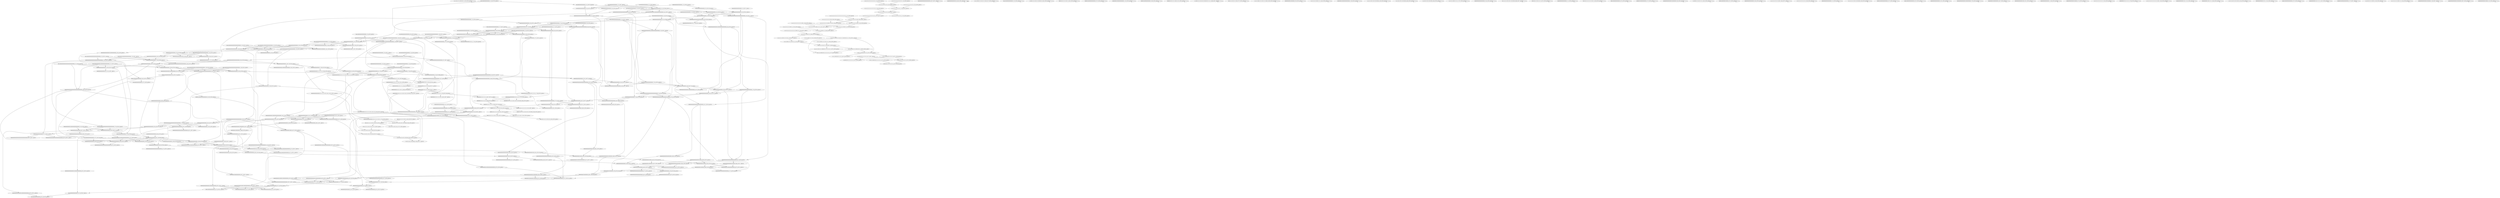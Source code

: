 digraph G {
    "1111110111111100101011_41-63_COV:6_LEN:22" -> "1111110111111100101011_41-63_COV:6_LEN:22";
    "0000000000000000000000000000000_26-57_COV:30_LEN:31" -> "00000000000000000000000000_38-64_COV:9_LEN:26";
    "0000000000000000000000000000000_26-57_COV:30_LEN:31" -> "00000000000000000001000000_38-64_COV:17_LEN:26";
    "00000000000000000000_37-56_COV:685_LEN:20" -> "00000000000000000000_38-57_COV:694_LEN:20";
    "00000000000000000000_38-57_COV:694_LEN:20" -> "00000000000000000000_39-58_COV:305_LEN:20";
    "00000000000000000000_38-57_COV:694_LEN:20" -> "00000000000000000001_39-58_COV:408_LEN:20";
    "00000000000000000000_38-57_COV:694_LEN:20" -> "00000000000000000000_39-59_COV:25_LEN:20";
    "000000000000000000000_36-57_COV:21_LEN:21" -> "000000000000000000010000000000000000_38-74_COV:12_LEN:36";
    "000000000000000000000_36-57_COV:21_LEN:21" -> "000000000000000000000000000_38-65_COV:8_LEN:27";
    "11111111111001111111011111110010101111_27-65_COV:21_LEN:38" -> "101111111001010111111_47-67_COV:93_LEN:21";
    "11111111111001111111011111110010101111_27-65_COV:21_LEN:38" -> "1011111110010101111111111111_47-75_COV:10_LEN:28";
    "000000000000000000000000000_48-75_COV:7_LEN:27" -> "000000000000000000000000000_48-75_COV:7_LEN:27";
    "00000000000000000010_40-59_COV:507_LEN:20" -> "0000000000000000010000000000000000_41-75_COV:17_LEN:34";
    "00000000000000000010_40-59_COV:507_LEN:20" -> "00000000000000000100_41-60_COV:493_LEN:20";
    "00000000000000000100_40-60_COV:6_LEN:20" -> "00000000000000000100_40-60_COV:6_LEN:20";
    "11111110011111110111111100_31-57_COV:6_LEN:26" -> "11111110011111110111111100_31-57_COV:6_LEN:26";
    "000000000000000000000000000000_6-36_COV:39_LEN:30" -> "00000000000000000001101_17-40_COV:10_LEN:23";
    "000000000000000000000000000000_6-36_COV:39_LEN:30" -> "000000000000000000000000000_17-44_COV:35_LEN:27";
    "001001000000000000000_2-22_COV:6_LEN:21" -> "001001000000000000000_2-22_COV:6_LEN:21";
    "000000000000000000000_15-37_COV:6_LEN:21" -> "0000000000000000000000000000000_18-49_COV:35_LEN:31";
    "111001111111101111110010101_35-62_COV:6_LEN:27" -> "111001111111101111110010101_35-62_COV:6_LEN:27";
    "00000000000000000000000000000000000000_8-46_COV:22_LEN:38" -> "00000000000000000000000000000_28-57_COV:16_LEN:29";
    "00000000000000000000000000000000000000_8-46_COV:22_LEN:38" -> "00000000000000000000_28-47_COV:774_LEN:20";
    "00001101111111110111_33-53_COV:6_LEN:20" -> "00001101111111110111_33-53_COV:6_LEN:20";
    "00000010000000000000000_52-75_COV:8_LEN:23" -> "00000010000000000000000_52-75_COV:8_LEN:23";
    "0000000001000000000000000_11-35_COV:6_LEN:25" -> "0000000001000000000000000_11-35_COV:6_LEN:25";
    "10000000000000000000_39-59_COV:6_LEN:20" -> "00000000000000000000000000000000000_40-75_COV:25_LEN:35";
    "110111111111101111011_37-57_COV:97_LEN:21" -> "011111111110111101111_39-59_COV:102_LEN:21";
    "000000100000000000000_18-38_COV:6_LEN:21" -> "000000100000000000000_18-38_COV:6_LEN:21";
    "00000000000001000000_45-64_COV:415_LEN:20" -> "00000000000010000000000000000_46-75_COV:13_LEN:29";
    "00000000000001000000_45-64_COV:415_LEN:20" -> "00000000000010000000_46-65_COV:428_LEN:20";
    "1111111111111111111111111_1-26_COV:9_LEN:25" -> "1111111111111111111111_8-29_COV:72_LEN:22";
    "00000000000000000000_33-52_COV:769_LEN:20" -> "00000000000000000000_34-53_COV:732_LEN:20";
    "00000000000000000000_33-52_COV:769_LEN:20" -> "00000000000000000000000_34-57_COV:24_LEN:23";
    "00000000000000000000_33-52_COV:769_LEN:20" -> "000000000000000000010000_34-57_COV:24_LEN:24";
    "000000110111111111001_31-51_COV:6_LEN:21" -> "000000110111111111001_31-51_COV:6_LEN:21";
    "11110011111111011101110010101111111_34-68_COV:7_LEN:35" -> "11110011111111011101110010101111111_34-68_COV:7_LEN:35";
    "00000000000000000000_17-37_COV:33_LEN:20" -> "0000000000000000000000000000000_18-49_COV:35_LEN:31";
    "10011111110111111100_37-57_COV:6_LEN:20" -> "10011111110111111100_37-57_COV:6_LEN:20";
    "00000000000000001101111111110111101111_21-59_COV:10_LEN:38" -> "11111111101111011110_41-60_COV:107_LEN:20";
    "00000000000000000000_4-23_COV:222_LEN:20" -> "00000000000000000000_5-24_COV:936_LEN:20";
    "00000000000000000000_4-23_COV:222_LEN:20" -> "00000000000000000000000000000000000000_5-43_COV:17_LEN:38";
    "00000000000000000110_20-39_COV:200_LEN:20" -> "00000000000000001101111111110111101111_21-59_COV:10_LEN:38";
    "00000000000000000110_20-39_COV:200_LEN:20" -> "00000000000000001101_21-40_COV:201_LEN:20";
    "0000000000000000000000_29-51_COV:6_LEN:22" -> "00000000000000000000_33-52_COV:769_LEN:20";
    "0000000000000000000000_29-51_COV:6_LEN:22" -> "000000000000000000000000_33-57_COV:39_LEN:24";
    "0000000000000000000000_29-51_COV:6_LEN:22" -> "000000000000000000010000000000000000000_33-71_COV:8_LEN:39";
    "00000000000000000001000000000000000_38-73_COV:10_LEN:35" -> "00010000000000000000_55-74_COV:367_LEN:20";
    "11111111111100111111_26-45_COV:104_LEN:20" -> "11111111111001111111011111110010101111_27-65_COV:21_LEN:38";
    "11111111111100111111_26-45_COV:104_LEN:20" -> "11111111111001111111101_27-49_COV:74_LEN:23";
    "11111111001111111011111110010_30-59_COV:6_LEN:29" -> "11111111001111111011111110010_30-59_COV:6_LEN:29";
    "10000000000000000001_39-58_COV:99_LEN:20" -> "00000000000000000010_40-59_COV:507_LEN:20";
    "10000000000000000001_39-58_COV:99_LEN:20" -> "0000000000000000001000000000000000_40-74_COV:7_LEN:34";
    "00000000000110111111_26-45_COV:171_LEN:20" -> "00000000001101111111_27-46_COV:149_LEN:20";
    "00000000000110111111_26-45_COV:171_LEN:20" -> "00000000001101111111110111101111010100_27-65_COV:11_LEN:38";
    "00000000000000000000_19-38_COV:762_LEN:20" -> "00000000000000000001000000000000_20-51_COV:97_LEN:32";
    "00000000000000000000_19-38_COV:762_LEN:20" -> "0000000000000000000000000000000000000_20-57_COV:27_LEN:37";
    "00000000000000000000_19-38_COV:762_LEN:20" -> "00000000000000000000_20-39_COV:654_LEN:20";
    "00000000000000000000000_1-24_COV:6_LEN:23" -> "0000000000000000000000000_5-30_COV:15_LEN:25";
    "000000000000000000000000_14-38_COV:21_LEN:24" -> "000000000000000000010000000000000_19-52_COV:6_LEN:33";
    "000000000000000000000000_14-38_COV:21_LEN:24" -> "000000000000000000000000000000000_19-52_COV:12_LEN:33";
    "001000000000000000000_37-57_COV:109_LEN:21" -> "10000000000000000000_39-59_COV:6_LEN:20";
    "001000000000000000000_37-57_COV:109_LEN:21" -> "10000000000000000001_39-58_COV:99_LEN:20";
    "000000000000100000000_9-29_COV:6_LEN:21" -> "000000000000100000000_9-29_COV:6_LEN:21";
    "11111111111111111111111001_14-40_COV:6_LEN:26" -> "1111111111111111001111111_22-47_COV:7_LEN:25";
    "11111111111111111111111001_14-40_COV:6_LEN:26" -> "1111111111111111001111_22-43_COV:89_LEN:22";
    "0000000000000000000000000_38-63_COV:8_LEN:25" -> "00000000000000000000_45-64_COV:273_LEN:20";
    "111111111111100111111_24-45_COV:6_LEN:21" -> "111111111111100111111_24-45_COV:6_LEN:21";
    "00010000000000000010000000000000000000_1-38_COV:19_LEN:38" -> "00000000000000000001000000000000_20-51_COV:97_LEN:32";
    "00010000000000000010000000000000000000_1-38_COV:19_LEN:38" -> "0000000000000000000000000000000000000_20-57_COV:27_LEN:37";
    "00010000000000000010000000000000000000_1-38_COV:19_LEN:38" -> "00000000000000000000_20-39_COV:654_LEN:20";
    "000000000000000000000000000000_17-47_COV:12_LEN:30" -> "00000000000000000000_29-48_COV:762_LEN:20";
    "000000000000000000000000000000_17-47_COV:12_LEN:30" -> "0000000000000000000000000000_29-57_COV:22_LEN:28";
    "111111100111111110111111_31-54_COV:79_LEN:24" -> "1100111111110111111100_36-57_COV:82_LEN:22";
    "000000000100000000000000000_12-38_COV:6_LEN:27" -> "000000000100000000000000000_12-38_COV:6_LEN:27";
    "00000000000000000000_12-31_COV:965_LEN:20" -> "00000000000000000000_13-32_COV:956_LEN:20";
    "00000000000000000000_12-31_COV:965_LEN:20" -> "0000000000000000000000000_13-38_COV:8_LEN:25";
    "00000000000000000000_12-31_COV:965_LEN:20" -> "000000000000000000010000_13-36_COV:18_LEN:24";
    "1111111110111101110101000_41-66_COV:8_LEN:25" -> "1111111110111101110101000_41-66_COV:8_LEN:25";
    "0000000000000000000110_17-39_COV:14_LEN:22" -> "00000000000000001101111111110111101111_21-59_COV:10_LEN:38";
    "0000000000000000000110_17-39_COV:14_LEN:22" -> "00000000000000001101_21-40_COV:201_LEN:20";
    "000000000000000000000_3-24_COV:6_LEN:21" -> "000000000000000000000000000000000000_5-41_COV:14_LEN:36";
    "0000000000000000000000000_5-30_COV:15_LEN:25" -> "00000000000000000000_12-31_COV:965_LEN:20";
    "0000000000000000000000000_5-30_COV:15_LEN:25" -> "00000000000000000000000000000000000000_12-50_COV:12_LEN:38";
    "0000000000000000000000000_5-30_COV:15_LEN:25" -> "000000000000000000010000000000000000000_12-50_COV:7_LEN:39";
    "00000000000000000000_14-33_COV:946_LEN:20" -> "00000000000000000000_15-34_COV:938_LEN:20";
    "00000000000000000000_14-33_COV:946_LEN:20" -> "000000000000000000010_15-35_COV:6_LEN:21";
    "00000000000000000000_14-33_COV:946_LEN:20" -> "000000000000000000000_15-36_COV:22_LEN:21";
    "1111111100111111110111111_29-54_COV:6_LEN:25" -> "1100111111110111111100_36-57_COV:82_LEN:22";
    "00000000110111111111_29-48_COV:134_LEN:20" -> "00000001101111111111_30-49_COV:134_LEN:20";
    "00000000000000000000_3-22_COV:219_LEN:20" -> "00000000000000000000_4-23_COV:222_LEN:20";
    "11111111111111111111111110011111_12-44_COV:7_LEN:32" -> "11111111111100111111_26-45_COV:104_LEN:20";
    "000000000000000000000000000_9-36_COV:59_LEN:27" -> "00000000000000000000_18-37_COV:763_LEN:20";
    "000000000000000000000000000_9-36_COV:59_LEN:27" -> "00000000000000000000000000000000000000_18-56_COV:10_LEN:38";
    "000000000000000000000000000_9-36_COV:59_LEN:27" -> "00000000000000000001_18-37_COV:235_LEN:20";
    "1111110111011110101000_44-66_COV:6_LEN:22" -> "1111110111011110101000_44-66_COV:6_LEN:22";
    "00000000000000000000000000_38-64_COV:9_LEN:26" -> "00000000000000000000_46-65_COV:274_LEN:20";
    "00000000000000000000000000_38-64_COV:9_LEN:26" -> "00000000000000000000000000000_46-75_COV:10_LEN:29";
    "00000000000000000100_40-60_COV:6_LEN:20" -> "00000000000000000100_40-60_COV:6_LEN:20";
    "00000000000000000000000000000000000000_12-50_COV:12_LEN:38" -> "00000000000000000000_32-51_COV:800_LEN:20";
    "00000000000000000000000000000000000000_12-50_COV:12_LEN:38" -> "0000000000000000000000000_32-57_COV:18_LEN:25";
    "00000000000000000000000000000000000000_12-50_COV:12_LEN:38" -> "00000000000000000001000000_32-57_COV:30_LEN:26";
    "111110111101110101000_45-66_COV:6_LEN:21" -> "111110111101110101000_45-66_COV:6_LEN:21";
    "00000000000000000000_37-57_COV:21_LEN:20" -> "0000000000000000000000000000000000000_38-75_COV:7_LEN:37";
    "00000000000000000000_37-57_COV:21_LEN:20" -> "0000000000000000000100000000000000000_38-75_COV:11_LEN:37";
    "00000000000000000000_18-37_COV:763_LEN:20" -> "00000000000000000000_19-38_COV:762_LEN:20";
    "00000000000000000000_18-37_COV:763_LEN:20" -> "00000000000000000000000000000000000000_19-57_COV:29_LEN:38";
    "00000000000000000000_18-37_COV:763_LEN:20" -> "000000000000000000010_19-39_COV:19_LEN:21";
    "00000000000000000000000000000_28-57_COV:16_LEN:29" -> "0000000000000000000000_38-60_COV:6_LEN:22";
    "00000000000000000000000000000_28-57_COV:16_LEN:29" -> "0000000000000000000100000000_38-66_COV:10_LEN:28";
    "00000000000000000000_29-48_COV:762_LEN:20" -> "000000000000000000000_30-51_COV:6_LEN:21";
    "00000000000000000000_29-48_COV:762_LEN:20" -> "00000000000000000000_30-49_COV:787_LEN:20";
    "111111111111111111100_18-39_COV:6_LEN:21" -> "1111111111111111100111111101_21-49_COV:6_LEN:28";
    "111111111111111111100_18-39_COV:6_LEN:21" -> "11111111111111111001_21-40_COV:83_LEN:20";
    "00000000000000000000_32-51_COV:800_LEN:20" -> "00000000000000000000_33-52_COV:769_LEN:20";
    "00000000000000000000_32-51_COV:800_LEN:20" -> "000000000000000000000000_33-57_COV:39_LEN:24";
    "00000000000000000000_32-51_COV:800_LEN:20" -> "000000000000000000010000000000000000000_33-71_COV:8_LEN:39";
    "11111111110011111111_27-47_COV:6_LEN:20" -> "11111111110011111111_27-47_COV:6_LEN:20";
    "10000000000000000000000000000000_4-36_COV:25_LEN:32" -> "0000000000000000000000000_17-42_COV:23_LEN:25";
    "10000000000000000000000000000000_4-36_COV:25_LEN:32" -> "00000000000000000001_17-37_COV:6_LEN:20";
    "00000000000000000000_5-24_COV:936_LEN:20" -> "000000000000000000000000000000_6-36_COV:39_LEN:30";
    "00000000000000000000_5-24_COV:936_LEN:20" -> "00000000000000000000_6-25_COV:908_LEN:20";
    "00000000000000000000_5-24_COV:936_LEN:20" -> "000000000000000000010000000000000000000_6-44_COV:20_LEN:39";
    "111111111111111111111111_1-24_COV:43_LEN:24" -> "11111111111111111111_6-25_COV:54_LEN:20";
    "0000000000000000000000_35-57_COV:20_LEN:22" -> "00000000000000000001000000000000000_38-73_COV:10_LEN:35";
    "0000000000000000000000_35-57_COV:20_LEN:22" -> "000000000000000000000000000000000_38-71_COV:7_LEN:33";
    "0000000000000000000000_22-44_COV:6_LEN:22" -> "0000000000000000000000_22-44_COV:6_LEN:22";
    "00000000010000000000000000000_7-35_COV:7_LEN:29" -> "00000000000000000000000000000000000000_17-55_COV:13_LEN:38";
    "00000000010000000000000000000_7-35_COV:7_LEN:29" -> "00000000000000000000_17-36_COV:933_LEN:20";
    "00001101111111111011_33-52_COV:113_LEN:20" -> "00011011111111110111_34-53_COV:107_LEN:20";
    "00001101111111111011_33-52_COV:113_LEN:20" -> "0001101111111111011101_34-56_COV:6_LEN:22";
    "000100000010000000000000000000_1-30_COV:11_LEN:30" -> "00000000000000000000_12-31_COV:965_LEN:20";
    "000100000010000000000000000000_1-30_COV:11_LEN:30" -> "00000000000000000000000000000000000000_12-50_COV:12_LEN:38";
    "000100000010000000000000000000_1-30_COV:11_LEN:30" -> "000000000000000000010000000000000000000_12-50_COV:7_LEN:39";
    "000000000000000000010000000000000_19-52_COV:6_LEN:33" -> "0000010000000000000000_34-55_COV:113_LEN:22";
    "000000000000001101111_23-43_COV:181_LEN:21" -> "00000000000011011111_25-44_COV:175_LEN:20";
    "000000000000001101111_23-43_COV:181_LEN:21" -> "000000000000110111111_25-46_COV:9_LEN:21";
    "1011111111110111011110101000_38-66_COV:7_LEN:28" -> "1011111111110111011110101000_38-66_COV:7_LEN:28";
    "00101011111101111111_56-75_COV:6_LEN:20" -> "00101011111101111111_56-75_COV:6_LEN:20";
    "101111111001010111111_47-67_COV:93_LEN:21" -> "111111100101011111111_49-70_COV:6_LEN:21";
    "101111111001010111111_47-67_COV:93_LEN:21" -> "11111110010101111111111_49-71_COV:86_LEN:23";
    "0000000000000000010000000000000000000_21-57_COV:9_LEN:37" -> "00000000000000000000_39-58_COV:305_LEN:20";
    "0000000000000000010000000000000000000_21-57_COV:9_LEN:37" -> "00000000000000000001_39-58_COV:408_LEN:20";
    "0000000000000000010000000000000000000_21-57_COV:9_LEN:37" -> "00000000000000000000_39-59_COV:25_LEN:20";
    "00000000000000000000000000000000000010_21-59_COV:12_LEN:38" -> "0000000000000000010000000000000000_41-75_COV:17_LEN:34";
    "00000000000000000000000000000000000010_21-59_COV:12_LEN:38" -> "00000000000000000100_41-60_COV:493_LEN:20";
    "00000000000000000000000000000000000000_5-43_COV:17_LEN:38" -> "000000000000000000010000000000000_25-57_COV:8_LEN:33";
    "00000000000000000000000000000000000000_5-43_COV:17_LEN:38" -> "00000000000000000000_25-44_COV:725_LEN:20";
    "00000000000000000000000000000000000000_5-43_COV:17_LEN:38" -> "00000000000000000000000000000000_25-57_COV:16_LEN:32";
    "00000000000000000000_7-26_COV:925_LEN:20" -> "00000000000000000000000000000000000000_8-46_COV:22_LEN:38";
    "00000000000000000000_7-26_COV:925_LEN:20" -> "00000000000000000000_8-27_COV:951_LEN:20";
    "0001000000000000000000000000000000_1-35_COV:11_LEN:34" -> "00000000000000000000000000000000000000_17-55_COV:13_LEN:38";
    "0001000000000000000000000000000000_1-35_COV:11_LEN:34" -> "00000000000000000000_17-36_COV:933_LEN:20";
    "00000000000000000000_1-21_COV:6_LEN:20" -> "00000000000000000000_1-21_COV:6_LEN:20";
    "000000000000000000011011111111_17-47_COV:6_LEN:30" -> "00000000110111111111_29-48_COV:134_LEN:20";
    "000000000000000000011011111111_17-47_COV:6_LEN:30" -> "0000000011011111111101111011110101000_29-66_COV:9_LEN:37";
    "00000000000000000000_16-36_COV:21_LEN:20" -> "00000000000000000001_17-37_COV:6_LEN:20";
    "00000000000000000000_16-36_COV:21_LEN:20" -> "0000000000000000000000000000000000000_17-54_COV:10_LEN:37";
    "000100000000000000000000000000_1-31_COV:8_LEN:30" -> "00000000000000000000_13-32_COV:956_LEN:20";
    "000100000000000000000000000000_1-31_COV:8_LEN:30" -> "0000000000000000000000000_13-38_COV:8_LEN:25";
    "000100000000000000000000000000_1-31_COV:8_LEN:30" -> "000000000000000000010000_13-36_COV:18_LEN:24";
    "00100000000000000000000000000000000000_2-40_COV:15_LEN:38" -> "00000000000000000000_22-41_COV:714_LEN:20";
    "00100000000000000000000000000000000000_2-40_COV:15_LEN:38" -> "00000000000000000000000000000000000_22-57_COV:8_LEN:35";
    "00000110111111111101_32-51_COV:118_LEN:20" -> "00001101111111111011_33-52_COV:113_LEN:20";
    "00000110111111111101_32-51_COV:118_LEN:20" -> "00001101111111111011_33-53_COV:6_LEN:20";
    "00000000000000000000000000000000000000_19-57_COV:29_LEN:38" -> "00000000000000000000_39-58_COV:305_LEN:20";
    "00000000000000000000000000000000000000_19-57_COV:29_LEN:38" -> "00000000000000000001_39-58_COV:408_LEN:20";
    "00000000000000000000000000000000000000_19-57_COV:29_LEN:38" -> "00000000000000000000_39-59_COV:25_LEN:20";
    "000000000000000000000_1-22_COV:7_LEN:21" -> "00000000000000000000_4-23_COV:222_LEN:20";
    "01110010101111111111_52-71_COV:7_LEN:20" -> "1110010101111111111111_53-75_COV:8_LEN:22";
    "01110010101111111111_52-71_COV:7_LEN:20" -> "11100101011111111111_53-72_COV:82_LEN:20";
    "011111111110111101111_39-59_COV:102_LEN:21" -> "11111111101111011110_41-60_COV:107_LEN:20";
    "0000000000000000000100000_38-63_COV:10_LEN:25" -> "00000000000001000000_45-64_COV:415_LEN:20";
    "0000000000000000000100000_38-63_COV:10_LEN:25" -> "0000000000000100000000_45-67_COV:6_LEN:22";
    "111111111111111111111111111111111111_1-37_COV:9_LEN:36" -> "111111111111111111100_19-39_COV:81_LEN:21";
    "001101111111111111110111_35-58_COV:6_LEN:24" -> "001101111111111111110111_35-58_COV:6_LEN:24";
    "0000000000000000000000000000000000_23-57_COV:22_LEN:34" -> "00000000000000000000000_38-61_COV:10_LEN:23";
    "0000000000000000000000000000000000_23-57_COV:22_LEN:34" -> "00000000000000000001000_38-61_COV:9_LEN:23";
    "010000000000000000000_36-56_COV:6_LEN:21" -> "00000000000000000000_38-57_COV:694_LEN:20";
    "00000000000000000000000000000000000000_18-56_COV:10_LEN:38" -> "00000000000000000000_38-57_COV:694_LEN:20";
    "0000000000000000000000000000000000000_17-54_COV:10_LEN:37" -> "000000000000000000000_36-57_COV:21_LEN:21";
    "0000000000000000000000000000000000000_17-54_COV:10_LEN:37" -> "00000000000000000000_36-55_COV:712_LEN:20";
    "00010000000010000000000000000000_1-32_COV:9_LEN:32" -> "000000000000000000000000_14-38_COV:21_LEN:24";
    "00010000000010000000000000000000_1-32_COV:9_LEN:32" -> "00000000000000000000_14-33_COV:946_LEN:20";
    "00010000000010000000000000000000_1-32_COV:9_LEN:32" -> "0000000000000000000100000000_14-41_COV:6_LEN:28";
    "00001000000000000000_54-74_COV:6_LEN:20" -> "00001000000000000000_54-74_COV:6_LEN:20";
    "0000000000000010000000000000000000_39-72_COV:10_LEN:34" -> "000000000000000000000_54-74_COV:275_LEN:21";
    "00000000000000011011_22-41_COV:188_LEN:20" -> "000000000000001101111_23-43_COV:181_LEN:21";
    "00000000000000011011_22-41_COV:188_LEN:20" -> "0000000000000011011111111101_23-51_COV:9_LEN:28";
    "00000000000000000000000_1-24_COV:10_LEN:23" -> "0000000000000000000000000000000_5-36_COV:48_LEN:31";
    "001101111111111011110_35-55_COV:101_LEN:21" -> "110111111111101111011_37-57_COV:97_LEN:21";
    "001101111111111011110_35-55_COV:101_LEN:21" -> "11011111111110111101_37-57_COV:6_LEN:20";
    "000000010000000000000_51-72_COV:6_LEN:21" -> "000000010000000000000_51-72_COV:6_LEN:21";
    "00000000000000000000_38-58_COV:8_LEN:20" -> "00000000000000000000_40-59_COV:305_LEN:20";
    "00000000000011011111_25-44_COV:175_LEN:20" -> "00000000000110111111_26-45_COV:171_LEN:20";
    "00000000000011011111_25-44_COV:175_LEN:20" -> "00000000000110111110111_26-48_COV:6_LEN:23";
    "00000000000000000000_15-34_COV:938_LEN:20" -> "00000000000000000000_16-36_COV:21_LEN:20";
    "00000000000000000000_15-34_COV:938_LEN:20" -> "00000000000000000000_16-35_COV:930_LEN:20";
    "00000000000000000000_15-34_COV:938_LEN:20" -> "00000000000000000001000_16-38_COV:7_LEN:23";
    "000000000000000000010000000000000000000_12-50_COV:7_LEN:39" -> "00000000000000000000_32-51_COV:800_LEN:20";
    "000000000000000000010000000000000000000_12-50_COV:7_LEN:39" -> "0000000000000000000000000_32-57_COV:18_LEN:25";
    "000000000000000000010000000000000000000_12-50_COV:7_LEN:39" -> "00000000000000000001000000_32-57_COV:30_LEN:26";
    "0000000000000000001000000000_9-36_COV:6_LEN:28" -> "0000000000000000001000000000_9-36_COV:6_LEN:28";
    "01000000000000000000_3-22_COV:685_LEN:20" -> "10000000000000000000000000000000_4-36_COV:25_LEN:32";
    "01000000000000000000_3-22_COV:685_LEN:20" -> "100000000000000000010000000000000000000_4-42_COV:13_LEN:39";
    "01000000000000000000_3-22_COV:685_LEN:20" -> "10000000000000000000_4-23_COV:676_LEN:20";
    "111100111111101111111_34-55_COV:6_LEN:21" -> "111100111111101111111_34-55_COV:6_LEN:21";
    "11111111111111111111_7-26_COV:61_LEN:20" -> "1111111111111111111111_8-29_COV:72_LEN:22";
    "00000000000000000000_9-28_COV:952_LEN:20" -> "00000000000000000001000000000_10-38_COV:6_LEN:29";
    "00000000000000000000_9-28_COV:952_LEN:20" -> "00000000000000000000000000_10-36_COV:30_LEN:26";
    "00000000000000000000_9-28_COV:952_LEN:20" -> "00000000000000000000_10-29_COV:959_LEN:20";
    "0000000000000000000000_1-23_COV:31_LEN:22" -> "00000000000000000000_5-24_COV:936_LEN:20";
    "0000000000000000000000_1-23_COV:31_LEN:22" -> "00000000000000000000000000000000000000_5-43_COV:17_LEN:38";
    "00000000000000100000_44-63_COV:438_LEN:20" -> "00000000000001000000_45-64_COV:415_LEN:20";
    "00000000000000100000_44-63_COV:438_LEN:20" -> "0000000000000100000000_45-67_COV:6_LEN:22";
    "000000000000000000000000000000_18-48_COV:26_LEN:30" -> "000000000000000000000_30-51_COV:6_LEN:21";
    "000000000000000000000000000000_18-48_COV:26_LEN:30" -> "00000000000000000000_30-49_COV:787_LEN:20";
    "00000000000000000000_39-58_COV:305_LEN:20" -> "00000000000000000000_40-59_COV:305_LEN:20";
    "00000000000000000000000000000000000000_17-55_COV:13_LEN:38" -> "00000000000000000000_37-56_COV:685_LEN:20";
    "00000000000000000000000000000000000000_17-55_COV:13_LEN:38" -> "00000000000000000000_37-57_COV:21_LEN:20";
    "00000000000000000000_13-32_COV:956_LEN:20" -> "000000000000000000000000_14-38_COV:21_LEN:24";
    "00000000000000000000_13-32_COV:956_LEN:20" -> "00000000000000000000_14-33_COV:946_LEN:20";
    "00000000000000000000_13-32_COV:956_LEN:20" -> "0000000000000000000100000000_14-41_COV:6_LEN:28";
    "00000000000000000000000_1-24_COV:6_LEN:23" -> "000000000000000000000_5-26_COV:21_LEN:21";
    "00000000000000000001000000000000_38-70_COV:11_LEN:32" -> "00000010000000000000_52-72_COV:6_LEN:20";
    "00000000000000000001000000000000_38-70_COV:11_LEN:32" -> "00000010000000000000_52-71_COV:335_LEN:20";
    "00000000000000001101_21-40_COV:201_LEN:20" -> "00000000000000011011_22-41_COV:188_LEN:20";
    "00000000000000001101_21-40_COV:201_LEN:20" -> "00000000000000011011111111101111011110_22-60_COV:10_LEN:38";
    "00000000000000000001000000_38-64_COV:17_LEN:26" -> "00000000000010000000000000000_46-75_COV:13_LEN:29";
    "00000000000000000001000000_38-64_COV:17_LEN:26" -> "00000000000010000000_46-65_COV:428_LEN:20";
    "0000000000000000000100000000_38-66_COV:10_LEN:28" -> "00000000001000000000_48-67_COV:425_LEN:20";
    "0000000000000000000000000000000_18-49_COV:35_LEN:31" -> "00000000000000000000_31-50_COV:827_LEN:20";
    "0000000000000000000000000000000_18-49_COV:35_LEN:31" -> "00000000000000000000000000_31-57_COV:8_LEN:26";
    "00000001101111111111_30-49_COV:134_LEN:20" -> "0000001101111111111111_31-52_COV:7_LEN:22";
    "00000001101111111111_30-49_COV:134_LEN:20" -> "00000011011111111110_31-50_COV:128_LEN:20";
    "00000000000000000000_52-71_COV:251_LEN:20" -> "00000000000000000000_53-72_COV:265_LEN:20";
    "00000000000000000000_27-46_COV:768_LEN:20" -> "00000000000000000000000000000_28-57_COV:16_LEN:29";
    "00000000000000000000_27-46_COV:768_LEN:20" -> "00000000000000000000_28-47_COV:774_LEN:20";
    "00010000000000000000000000_1-27_COV:13_LEN:26" -> "00000000000000000000_9-28_COV:952_LEN:20";
    "00010000000000000000000000_1-27_COV:13_LEN:26" -> "000000000000000000000000000_9-36_COV:20_LEN:27";
    "00000100000000100000_53-72_COV:6_LEN:20" -> "00000100000000100000_53-72_COV:6_LEN:20";
    "00000000000000000000_20-40_COV:6_LEN:20" -> "00000000000000000000_20-40_COV:6_LEN:20";
    "111111111111111111001_19-40_COV:7_LEN:21" -> "111111111111111111001_19-40_COV:7_LEN:21";
    "0000000000000000000000000_11-36_COV:38_LEN:25" -> "00000000000000000000_17-37_COV:33_LEN:20";
    "0000000000000000000000000_11-36_COV:38_LEN:25" -> "00000000000000000001101111_17-43_COV:6_LEN:26";
    "111111111111111001111_22-43_COV:6_LEN:21" -> "11111111111110011111_25-44_COV:97_LEN:20";
    "111111111111111111111111111_11-37_COV:70_LEN:27" -> "111111111111111111100_19-39_COV:81_LEN:21";
    "00000000000000000001000000000_38-67_COV:15_LEN:29" -> "0000000001000000000000_49-70_COV:334_LEN:22";
    "00000000000000000001000000000_38-67_COV:15_LEN:29" -> "000000000100000000010000000_49-75_COV:86_LEN:27";
    "00100000000000000000_2-21_COV:703_LEN:20" -> "01000000000000000000_3-22_COV:685_LEN:20";
    "00100000000000000000_2-21_COV:703_LEN:20" -> "010000000000000000000_3-24_COV:10_LEN:21";
    "000000000000000000010_38-59_COV:26_LEN:21" -> "000000000000000001000000000_40-67_COV:29_LEN:27";
    "11111111111111111111_8-28_COV:6_LEN:20" -> "11111111111111111111_8-28_COV:6_LEN:20";
    "00000000000000000000_22-41_COV:714_LEN:20" -> "0000000000000000000000000000000000_23-57_COV:22_LEN:34";
    "00000000000000000000_22-41_COV:714_LEN:20" -> "00000000000000000000_23-42_COV:701_LEN:20";
    "000000000000000001000000000_40-67_COV:29_LEN:27" -> "00000000010000000000000_48-71_COV:17_LEN:23";
    "000000000000000001000000000_40-67_COV:29_LEN:27" -> "00000000010000000001_48-68_COV:8_LEN:20";
    "000000000000000000000_1-22_COV:6_LEN:21" -> "000000000000000000000_1-22_COV:6_LEN:21";
    "100000000000000000010000000000000000000_4-42_COV:13_LEN:39" -> "0000000000000000000000000000000000_24-58_COV:7_LEN:34";
    "100000000000000000010000000000000000000_4-42_COV:13_LEN:39" -> "00000000000000000000_24-43_COV:732_LEN:20";
    "010000000000000000000_3-24_COV:10_LEN:21" -> "000000000000000000000000000000000000_5-41_COV:14_LEN:36";
    "11111111111111011110101000_41-66_COV:6_LEN:26" -> "11111111111111011110101000_41-66_COV:6_LEN:26";
    "00010000000000000000_1-20_COV:705_LEN:20" -> "00100000000000000000000000000000000000_2-40_COV:15_LEN:38";
    "00010000000000000000_1-20_COV:705_LEN:20" -> "00100000000000000000_2-21_COV:703_LEN:20";
    "00011011111111110111_34-53_COV:107_LEN:20" -> "001101111111111011110_35-55_COV:101_LEN:21";
    "00011011111111110111_34-53_COV:107_LEN:20" -> "0011011111111110111011110101000_35-66_COV:9_LEN:31";
    "11111110010101111111111_49-71_COV:86_LEN:23" -> "1110010101111111111111_53-75_COV:8_LEN:22";
    "11111110010101111111111_49-71_COV:86_LEN:23" -> "11100101011111111111_53-72_COV:82_LEN:20";
    "1111111111111111111111_8-29_COV:72_LEN:22" -> "111111111111111111111111111_11-37_COV:70_LEN:27";
    "1111111111111111111111_8-29_COV:72_LEN:22" -> "111111111111111111111_11-32_COV:6_LEN:21";
    "00000000000010000001000000000000_39-70_COV:21_LEN:32" -> "00000010000000000000_52-72_COV:6_LEN:20";
    "00000000000010000001000000000000_39-70_COV:21_LEN:32" -> "00000010000000000000_52-71_COV:335_LEN:20";
    "00000000010000000000000_48-71_COV:17_LEN:23" -> "00000100000000000000_53-72_COV:343_LEN:20";
    "0000000000000000000000000000000_5-36_COV:48_LEN:31" -> "0000000000000000000110_17-39_COV:14_LEN:22";
    "0000000000000000000000000000000_5-36_COV:48_LEN:31" -> "0000000000000000000000_17-39_COV:34_LEN:22";
    "00010000000000000000000_1-24_COV:38_LEN:23" -> "0000000000000000000000000000000_5-36_COV:48_LEN:31";
    "00100000000000000000_1-21_COV:7_LEN:20" -> "01000000000000000000_3-22_COV:685_LEN:20";
    "00100000000000000000_1-21_COV:7_LEN:20" -> "010000000000000000000_3-24_COV:10_LEN:21";
    "00000000000010000000_46-65_COV:428_LEN:20" -> "0000000000010000000000000000_47-75_COV:16_LEN:28";
    "00000000000010000000_46-65_COV:428_LEN:20" -> "00000000000100000000_47-66_COV:419_LEN:20";
    "00000000000000000001000000000000_20-51_COV:97_LEN:32" -> "00000010000000000000_33-52_COV:110_LEN:20";
    "00000000000000000001000000000000_20-51_COV:97_LEN:32" -> "00000010000000000000000010_33-59_COV:8_LEN:26";
    "00000000000000000000_41-60_COV:289_LEN:20" -> "000000000000000000000_42-63_COV:6_LEN:21";
    "00000000000000000000_41-60_COV:289_LEN:20" -> "00000000000000000000_42-61_COV:282_LEN:20";
    "00010000000000000000000_1-24_COV:18_LEN:23" -> "000000000000000000000000000000_6-36_COV:39_LEN:30";
    "00010000000000000000000_1-24_COV:18_LEN:23" -> "00000000000000000000_6-25_COV:908_LEN:20";
    "00010000000000000000000_1-24_COV:18_LEN:23" -> "000000000000000000010000000000000000000_6-44_COV:20_LEN:39";
    "00000000000000000000_8-27_COV:951_LEN:20" -> "00000000000000000000_9-28_COV:952_LEN:20";
    "00000000000000000000_8-27_COV:951_LEN:20" -> "000000000000000000000000000_9-36_COV:20_LEN:27";
    "00000000000000000000_44-63_COV:272_LEN:20" -> "00000000000000000000_45-64_COV:273_LEN:20";
    "00000000000000000000000_38-61_COV:10_LEN:23" -> "00000000000000000000_43-62_COV:276_LEN:20";
    "00000000000000000000_11-30_COV:941_LEN:20" -> "00000000000000000000_12-31_COV:965_LEN:20";
    "00000000000000000000_11-30_COV:941_LEN:20" -> "00000000000000000000000000000000000000_12-50_COV:12_LEN:38";
    "00000000000000000000_11-30_COV:941_LEN:20" -> "000000000000000000010000000000000000000_12-50_COV:7_LEN:39";
    "0000010000000000000000_34-55_COV:113_LEN:22" -> "001000000000000000000_37-57_COV:109_LEN:21";
    "0000010000000000000000_34-55_COV:113_LEN:22" -> "00100000000000000000_37-57_COV:6_LEN:20";
    "00000010000000000000000_52-75_COV:6_LEN:23" -> "00000010000000000000000_52-75_COV:6_LEN:23";
    "000010000000000000000_54-75_COV:6_LEN:21" -> "000010000000000000000_54-75_COV:6_LEN:21";
    "00000000000000000000_6-25_COV:908_LEN:20" -> "00000000000000000000_7-26_COV:925_LEN:20";
    "00000000000000000000_6-25_COV:908_LEN:20" -> "00000000000000000000000000000000000000_7-45_COV:10_LEN:38";
    "00000000000000000000_6-25_COV:908_LEN:20" -> "000000000000000000010000000000000000000_7-45_COV:17_LEN:39";
    "11111111001111111101_29-49_COV:6_LEN:20" -> "111111100111111110111111_31-54_COV:79_LEN:24";
    "000000000000000000000000000_9-36_COV:20_LEN:27" -> "000000000000000000000000000000_17-47_COV:12_LEN:30";
    "000000000000000000000000000_9-36_COV:20_LEN:27" -> "000000000000000000011011111111_17-47_COV:6_LEN:30";
    "00000000000000000001_18-37_COV:235_LEN:20" -> "00000000000000000010000000000000000_19-53_COV:10_LEN:35";
    "00000000000000000001_18-37_COV:235_LEN:20" -> "00000000000000000011_19-38_COV:203_LEN:20";
    "00000000000000000001_18-37_COV:235_LEN:20" -> "00000000000000000010111111111101111011_19-57_COV:15_LEN:38";
    "00000010000000000000_33-52_COV:110_LEN:20" -> "0000010000000000000000_34-55_COV:113_LEN:22";
    "000000000000000000000_1-21_COV:225_LEN:21" -> "000000000000000000000_3-24_COV:6_LEN:21";
    "000000000000000000000_1-21_COV:225_LEN:21" -> "00000000000000000000_3-22_COV:219_LEN:20";
    "000100000000000000000000000000000_1-34_COV:20_LEN:33" -> "00000000000000000000_16-36_COV:21_LEN:20";
    "000100000000000000000000000000000_1-34_COV:20_LEN:33" -> "00000000000000000000_16-35_COV:930_LEN:20";
    "000100000000000000000000000000000_1-34_COV:20_LEN:33" -> "00000000000000000001000_16-38_COV:7_LEN:23";
    "0000000000000000000000000000000000000_20-57_COV:27_LEN:37" -> "00000000000000000000_38-58_COV:8_LEN:20";
    "0000000000000000000000000000000000000_20-57_COV:27_LEN:37" -> "00000000000000000001_38-58_COV:17_LEN:20";
    "00000000011011111111_28-47_COV:141_LEN:20" -> "00000000110111111111_29-48_COV:134_LEN:20";
    "00000000011011111111_28-47_COV:141_LEN:20" -> "0000000011011111111101111011110101000_29-66_COV:9_LEN:37";
    "000000000000000000000_5-26_COV:21_LEN:21" -> "00000000000000000000000000000000000000_8-46_COV:22_LEN:38";
    "000000000000000000000_5-26_COV:21_LEN:21" -> "00000000000000000000_8-27_COV:951_LEN:20";
    "00000000000000000000_28-47_COV:774_LEN:20" -> "00000000000000000000_29-48_COV:762_LEN:20";
    "00000000000000000000_28-47_COV:774_LEN:20" -> "0000000000000000000000000000_29-57_COV:22_LEN:28";
    "00001000000000000000_54-73_COV:357_LEN:20" -> "00010000000000000000_55-74_COV:367_LEN:20";
    "00000000000000000000_16-35_COV:930_LEN:20" -> "00000000000000000000000000000000000000_17-55_COV:13_LEN:38";
    "00000000000000000000_16-35_COV:930_LEN:20" -> "00000000000000000000_17-36_COV:933_LEN:20";
    "000000000000000000011011111111110111_17-53_COV:8_LEN:36" -> "001101111111111011110_35-55_COV:101_LEN:21";
    "000000000000000000011011111111110111_17-53_COV:8_LEN:36" -> "0011011111111110111011110101000_35-66_COV:9_LEN:31";
    "00000000000000000000_34-53_COV:732_LEN:20" -> "0000000000000000000000_35-57_COV:20_LEN:22";
    "00000000000000000000_34-53_COV:732_LEN:20" -> "00000000000000000001_35-54_COV:6_LEN:20";
    "00000000000000000000_34-53_COV:732_LEN:20" -> "00000000000000000000_35-54_COV:727_LEN:20";
    "00000000001000000000_48-67_COV:425_LEN:20" -> "0000000001000000000000_49-70_COV:334_LEN:22";
    "00000000001000000000_48-67_COV:425_LEN:20" -> "000000000100000000010000000_49-75_COV:86_LEN:27";
    "00000000000000000000_40-59_COV:305_LEN:20" -> "0000000000000000000000000000000000_41-75_COV:15_LEN:34";
    "00000000000000000000_40-59_COV:305_LEN:20" -> "00000000000000000000_41-60_COV:289_LEN:20";
    "0000000000000000000000000000000000_38-72_COV:11_LEN:34" -> "000000000000000000000_54-74_COV:275_LEN:21";
    "00000000000000000000_10-31_COV:6_LEN:20" -> "00000000000000000000_10-31_COV:6_LEN:20";
    "00000010000000000000000010_33-59_COV:8_LEN:26" -> "000000000000000001000000000_40-67_COV:29_LEN:27";
    "00000000000000000000_46-65_COV:274_LEN:20" -> "0000000000000000000000000000_47-75_COV:14_LEN:28";
    "00000000000000000000_46-65_COV:274_LEN:20" -> "00000000000000000000_47-66_COV:260_LEN:20";
    "00000000000000000011_19-38_COV:203_LEN:20" -> "00000000000000000110_20-39_COV:200_LEN:20";
    "00000000000000000011_19-38_COV:203_LEN:20" -> "0000000000000000011111111111_20-48_COV:9_LEN:28";
    "001000000000000000000_1-22_COV:12_LEN:21" -> "10000000000000000000000000000000_4-36_COV:25_LEN:32";
    "001000000000000000000_1-22_COV:12_LEN:21" -> "100000000000000000010000000000000000000_4-42_COV:13_LEN:39";
    "001000000000000000000_1-22_COV:12_LEN:21" -> "10000000000000000000_4-23_COV:676_LEN:20";
    "0000000000000000000000000_17-42_COV:23_LEN:25" -> "0000000000000000000000000000000000_24-58_COV:7_LEN:34";
    "0000000000000000000000000_17-42_COV:23_LEN:25" -> "00000000000000000000_24-43_COV:732_LEN:20";
    "000000000000000000100000000000_27-56_COV:6_LEN:30" -> "000000000000000000100000000000_27-56_COV:6_LEN:30";
    "00000011011111111110_31-50_COV:128_LEN:20" -> "0000011011111111110111011110101000_32-66_COV:9_LEN:34";
    "00000011011111111110_31-50_COV:128_LEN:20" -> "00000110111111111101_32-51_COV:118_LEN:20";
    "0000000000100000000000_36-57_COV:6_LEN:22" -> "0000000000100000000000_36-57_COV:6_LEN:22";
    "000000000000000000010_19-39_COV:19_LEN:21" -> "0000000000000000010000000000000000000_21-57_COV:9_LEN:37";
    "000000000000000000010_19-39_COV:19_LEN:21" -> "000000000000000001011_21-41_COV:7_LEN:21";
    "00000000000000000000000000000010000000_27-65_COV:10_LEN:38" -> "0000000000010000000000000000_47-75_COV:16_LEN:28";
    "00000000000000000000000000000010000000_27-65_COV:10_LEN:38" -> "00000000000100000000_47-66_COV:419_LEN:20";
    "000000000000000000000000000000000000_5-41_COV:14_LEN:36" -> "0000000000000000000000000000000000_23-57_COV:22_LEN:34";
    "000000000000000000000000000000000000_5-41_COV:14_LEN:36" -> "00000000000000000000_23-42_COV:701_LEN:20";
    "00000000000000001000_32-51_COV:6_LEN:20" -> "00000000000000001000_32-51_COV:6_LEN:20";
    "00000000000000000011_18-38_COV:6_LEN:20" -> "00000000000000000011_18-38_COV:6_LEN:20";
    "0001000000000000000000000000_1-29_COV:12_LEN:28" -> "0000000000000000000000000_11-36_COV:38_LEN:25";
    "0001000000000000000000000000_1-29_COV:12_LEN:28" -> "00000000000000000000_11-30_COV:941_LEN:20";
    "000000000000000000000000000000000000_17-53_COV:9_LEN:36" -> "0000000000000000000000_35-57_COV:20_LEN:22";
    "000000000000000000000000000000000000_17-53_COV:9_LEN:36" -> "00000000000000000001_35-54_COV:6_LEN:20";
    "000000000000000000000000000000000000_17-53_COV:9_LEN:36" -> "00000000000000000000_35-54_COV:727_LEN:20";
    "00000000000000000000_23-42_COV:701_LEN:20" -> "0000000000000000000000000000000000_24-58_COV:7_LEN:34";
    "00000000000000000000_23-42_COV:701_LEN:20" -> "00000000000000000000_24-43_COV:732_LEN:20";
    "00010000000000000000_55-74_COV:367_LEN:20" -> "00100000000000000000_56-75_COV:378_LEN:20";
    "111111110111101111010100_42-65_COV:112_LEN:24" -> "11101111011110101000_47-66_COV:117_LEN:20";
    "000000000000000000000000_33-57_COV:39_LEN:24" -> "00000000000000000000000_38-61_COV:7_LEN:23";
    "000000000000000000000000_33-57_COV:39_LEN:24" -> "000000000000000000010_38-59_COV:26_LEN:21";
    "011111111011111110010101111_39-65_COV:81_LEN:27" -> "101111111001010111111_47-67_COV:93_LEN:21";
    "011111111011111110010101111_39-65_COV:81_LEN:27" -> "1011111110010101111111111111_47-75_COV:10_LEN:28";
    "11111111111001111111101_27-49_COV:74_LEN:23" -> "111111100111111110111111_31-54_COV:79_LEN:24";
    "0001000010000000000000000000_1-28_COV:10_LEN:28" -> "00000000000000000001000000000_10-38_COV:6_LEN:29";
    "0001000010000000000000000000_1-28_COV:10_LEN:28" -> "00000000000000000000000000_10-36_COV:30_LEN:26";
    "0001000010000000000000000000_1-28_COV:10_LEN:28" -> "00000000000000000000_10-29_COV:959_LEN:20";
    "0000000000000010000000000000000000_21-54_COV:6_LEN:34" -> "000000000000000000000_36-57_COV:21_LEN:21";
    "0000000000000010000000000000000000_21-54_COV:6_LEN:34" -> "00000000000000000000_36-55_COV:712_LEN:20";
    "00000000000000000000000_34-57_COV:24_LEN:23" -> "0000000000000000000000000000000000_38-72_COV:11_LEN:34";
    "00000000000000000000000_34-57_COV:24_LEN:23" -> "0000000000000000000100000000000000_38-72_COV:11_LEN:34";
    "00010000000000000000000_5-27_COV:6_LEN:23" -> "00000000000000000000_9-28_COV:952_LEN:20";
    "00010000000000000000000_5-27_COV:6_LEN:23" -> "000000000000000000000000000_9-36_COV:20_LEN:27";
    "0001000000000000000000000000000_1-32_COV:15_LEN:31" -> "000000000000000000000000_14-38_COV:21_LEN:24";
    "0001000000000000000000000000000_1-32_COV:15_LEN:31" -> "00000000000000000000_14-33_COV:946_LEN:20";
    "0001000000000000000000000000000_1-32_COV:15_LEN:31" -> "0000000000000000000100000000_14-41_COV:6_LEN:28";
    "0000000001000000000000_49-70_COV:334_LEN:22" -> "00000010000000000000_52-72_COV:6_LEN:20";
    "0000000001000000000000_49-70_COV:334_LEN:22" -> "00000010000000000000_52-71_COV:335_LEN:20";
    "00000000000000000000_47-66_COV:260_LEN:20" -> "000000000000000000000000000_48-75_COV:8_LEN:27";
    "00000000000000000000_47-66_COV:260_LEN:20" -> "00000000000000000000000_48-70_COV:255_LEN:23";
    "0000000000000010000000000000000000_18-51_COV:12_LEN:34" -> "00000000000000000000_33-52_COV:769_LEN:20";
    "0000000000000010000000000000000000_18-51_COV:12_LEN:34" -> "000000000000000000000000_33-57_COV:39_LEN:24";
    "0000000000000010000000000000000000_18-51_COV:12_LEN:34" -> "000000000000000000010000000000000000000_33-71_COV:8_LEN:39";
    "00000000000000000000_35-54_COV:727_LEN:20" -> "000000000000000000000_36-57_COV:21_LEN:21";
    "00000000000000000000_35-54_COV:727_LEN:20" -> "00000000000000000000_36-55_COV:712_LEN:20";
    "000000000000000000000000000_17-44_COV:35_LEN:27" -> "0000000000000000000000000000000_26-57_COV:30_LEN:31";
    "000000000000000000000000000_17-44_COV:35_LEN:27" -> "00000000000000000000_26-45_COV:761_LEN:20";
    "10100000000000000000_2-21_COV:6_LEN:20" -> "01000000000000000000_3-22_COV:685_LEN:20";
    "10100000000000000000_2-21_COV:6_LEN:20" -> "010000000000000000000_3-24_COV:10_LEN:21";
    "00000000000000000000_31-50_COV:827_LEN:20" -> "00000000000000000000_32-51_COV:800_LEN:20";
    "00000000000000000000_31-50_COV:827_LEN:20" -> "0000000000000000000000000_32-57_COV:18_LEN:25";
    "00000000000000000000_31-50_COV:827_LEN:20" -> "00000000000000000001000000_32-57_COV:30_LEN:26";
    "00000000001101111111_27-46_COV:149_LEN:20" -> "000000000110111111111011_28-52_COV:7_LEN:24";
    "00000000001101111111_27-46_COV:149_LEN:20" -> "00000000011011111111_28-47_COV:141_LEN:20";
    "00000000000000000000000000000000000000_7-45_COV:10_LEN:38" -> "00000000000000000000_27-46_COV:768_LEN:20";
    "00000000000000000000000000000000000000_7-45_COV:10_LEN:38" -> "00000000000000000000000000000010000000_27-65_COV:10_LEN:38";
    "00000000000000001000000_51-74_COV:6_LEN:23" -> "00000000000000001000000_51-74_COV:6_LEN:23";
    "00000000000000000001_38-58_COV:17_LEN:20" -> "00000000000000000010_40-59_COV:507_LEN:20";
    "00000000000000000001_38-58_COV:17_LEN:20" -> "0000000000000000001000000000000000_40-74_COV:7_LEN:34";
    "000000000000000000010000000000000000_38-74_COV:12_LEN:36" -> "00100000000000000000_56-75_COV:378_LEN:20";
    "0000000000000000000000000_32-57_COV:18_LEN:25" -> "00000000000000000001000000000000_38-70_COV:11_LEN:32";
    "0000000000000000000000000_32-57_COV:18_LEN:25" -> "00000000000000000000000000000000_38-70_COV:8_LEN:32";
    "000000000000000000000000000_9-37_COV:7_LEN:27" -> "000000000000000000000000000000_18-48_COV:26_LEN:30";
    "00000000000000000000_17-37_COV:22_LEN:20" -> "000000000000000000000000000000_18-48_COV:26_LEN:30";
    "00000000000000000000000_1-24_COV:11_LEN:23" -> "00000000000000000000000_5-28_COV:58_LEN:23";
    "00000000000000000001000000_32-57_COV:30_LEN:26" -> "00000000000010000001000000000000_39-70_COV:21_LEN:32";
    "00000000000000000001000000_32-57_COV:30_LEN:26" -> "00000000000010000000000000000000_39-70_COV:9_LEN:32";
    "11111111111111111111_15-35_COV:6_LEN:20" -> "11111111111111111111_15-35_COV:6_LEN:20";
    "00000000000000000000_36-55_COV:712_LEN:20" -> "00000000000000000000_37-56_COV:685_LEN:20";
    "00000000000000000000_36-55_COV:712_LEN:20" -> "00000000000000000000_37-57_COV:21_LEN:20";
    "00000000000000000000_45-64_COV:273_LEN:20" -> "00000000000000000000_46-65_COV:274_LEN:20";
    "00000000000000000000_45-64_COV:273_LEN:20" -> "00000000000000000000000000000_46-75_COV:10_LEN:29";
    "00000000000000000001_39-58_COV:408_LEN:20" -> "00000000000000000010_40-59_COV:507_LEN:20";
    "00000000000000000001_39-58_COV:408_LEN:20" -> "0000000000000000001000000000000000_40-74_COV:7_LEN:34";
    "00010000000000000000000_1-24_COV:18_LEN:23" -> "000000000000000000000_5-26_COV:21_LEN:21";
    "000000000110111111111_27-48_COV:6_LEN:21" -> "000000000110111111111_27-48_COV:6_LEN:21";
    "111111111111111111100_19-39_COV:81_LEN:21" -> "1111111111111111100111111101_21-49_COV:6_LEN:28";
    "111111111111111111100_19-39_COV:81_LEN:21" -> "11111111111111111001_21-40_COV:83_LEN:20";
    "000000000000000000010000000000000000000_33-71_COV:8_LEN:39" -> "00000000000000000000_53-72_COV:265_LEN:20";
    "00000000000000001000_42-61_COV:478_LEN:20" -> "00000000000000010000_43-62_COV:456_LEN:20";
    "11111111101111011110_41-60_COV:107_LEN:20" -> "111111110111101111010100_42-65_COV:112_LEN:24";
    "00000000001101111111110111101111010100_27-65_COV:11_LEN:38" -> "11101111011110101000_47-66_COV:117_LEN:20";
    "000000000000000000000_15-36_COV:22_LEN:21" -> "000000000000000000011011111111110111_17-53_COV:8_LEN:36";
    "000000000000000000000_15-36_COV:22_LEN:21" -> "000000000000000000000000000000000000_17-53_COV:9_LEN:36";
    "0000000000000000000000000000_43-71_COV:8_LEN:28" -> "00000000000000000000_53-72_COV:265_LEN:20";
    "1111111111111111111111_3-25_COV:6_LEN:22" -> "11111111111111111111_7-26_COV:61_LEN:20";
    "00000000000100000000_47-66_COV:419_LEN:20" -> "00000000001000000000_48-67_COV:425_LEN:20";
    "00000000000000000010111111111101111011_19-57_COV:15_LEN:38" -> "011111111110111101111_39-59_COV:102_LEN:21";
    "000000000000000000000000000000000_19-52_COV:12_LEN:33" -> "00000000000000000000_34-53_COV:732_LEN:20";
    "000000000000000000000000000000000_19-52_COV:12_LEN:33" -> "00000000000000000000000_34-57_COV:24_LEN:23";
    "000000000000000000000000000000000_19-52_COV:12_LEN:33" -> "000000000000000000010000_34-57_COV:24_LEN:24";
    "0010000000000000000000_8-29_COV:6_LEN:22" -> "0000000000000000000000000_11-36_COV:38_LEN:25";
    "0010000000000000000000_8-29_COV:6_LEN:22" -> "00000000000000000000_11-30_COV:941_LEN:20";
    "11111111111110011111_25-44_COV:97_LEN:20" -> "11111111111100111111_26-45_COV:104_LEN:20";
    "00000100000000000000_53-72_COV:343_LEN:20" -> "0000100000000000000100_54-75_COV:6_LEN:22";
    "00000100000000000000_53-72_COV:343_LEN:20" -> "00001000000000000000_54-73_COV:357_LEN:20";
    "00000100000000000000_53-72_COV:343_LEN:20" -> "000010000000000000000_54-75_COV:8_LEN:21";
    "10000000000000000000_4-23_COV:676_LEN:20" -> "00000000000000000000_5-24_COV:936_LEN:20";
    "10000000000000000000_4-23_COV:676_LEN:20" -> "00000000000000000000000000000000000000_5-43_COV:17_LEN:38";
    "000100000000000000000000000_1-28_COV:22_LEN:27" -> "00000000000000000001000000000_10-38_COV:6_LEN:29";
    "000100000000000000000000000_1-28_COV:22_LEN:27" -> "00000000000000000000000000_10-36_COV:30_LEN:26";
    "000100000000000000000000000_1-28_COV:22_LEN:27" -> "00000000000000000000_10-29_COV:959_LEN:20";
    "000000000000000000010000000000000000000_6-44_COV:20_LEN:39" -> "0000000000000000000000000000000_26-57_COV:30_LEN:31";
    "000000000000000000010000000000000000000_6-44_COV:20_LEN:39" -> "00000000000000000000_26-45_COV:761_LEN:20";
    "00000000000000000000_30-49_COV:787_LEN:20" -> "00000000000000000000_31-50_COV:827_LEN:20";
    "00000000000000000000_30-49_COV:787_LEN:20" -> "00000000000000000000000000_31-57_COV:8_LEN:26";
    "000000000000000000010000_34-57_COV:24_LEN:24" -> "0000000000000010000000000000000000_39-72_COV:10_LEN:34";
    "000000000000000000010000_34-57_COV:24_LEN:24" -> "0000000000000010000100000000000000_39-72_COV:11_LEN:34";
    "0000000000000010000100000000000000_39-72_COV:11_LEN:34" -> "0000100000000000000100_54-75_COV:6_LEN:22";
    "0000000000000010000100000000000000_39-72_COV:11_LEN:34" -> "00001000000000000000_54-73_COV:357_LEN:20";
    "0000000000000010000100000000000000_39-72_COV:11_LEN:34" -> "000010000000000000000_54-75_COV:8_LEN:21";
    "1111111111111111111111111001_12-40_COV:6_LEN:28" -> "1111111111111111111111111001_12-40_COV:6_LEN:28";
    "00000000000000000000_53-72_COV:265_LEN:20" -> "000000000000000000000_54-74_COV:275_LEN:21";
    "00000000000000000000000000000000_38-70_COV:8_LEN:32" -> "00000000000000000000_52-71_COV:251_LEN:20";
    "00000000000000011011_21-41_COV:6_LEN:20" -> "00000000000000011011_21-41_COV:6_LEN:20";
    "1111111111111111001111_22-43_COV:89_LEN:22" -> "11111111111110011111_25-44_COV:97_LEN:20";
    "11111111111111111111_6-25_COV:54_LEN:20" -> "11111111111111111111_7-26_COV:61_LEN:20";
    "00000000000000000000_20-39_COV:654_LEN:20" -> "00000000000000000000000000000000000010_21-59_COV:12_LEN:38";
    "00000000000000000000_20-39_COV:654_LEN:20" -> "00000000000000000000_21-40_COV:688_LEN:20";
    "00000000000000000000000000_10-36_COV:30_LEN:26" -> "00000000000000000000_17-37_COV:22_LEN:20";
    "00000000000000000000000000_10-36_COV:30_LEN:26" -> "0000000000000000000110111111111_17-48_COV:10_LEN:31";
    "000000000001100111111_26-46_COV:6_LEN:21" -> "000000000001100111111_26-46_COV:6_LEN:21";
    "00000000000000000000000_48-70_COV:255_LEN:23" -> "00000000000000000000_52-71_COV:251_LEN:20";
    "00000000000000000000000_5-28_COV:58_LEN:23" -> "000000000000000000000000000_9-36_COV:59_LEN:27";
    "00000000000000000000000_5-28_COV:58_LEN:23" -> "000000000000000000000000000_9-37_COV:7_LEN:27";
    "11111111101111011101010_41-64_COV:6_LEN:23" -> "11111111101111011101010_41-64_COV:6_LEN:23";
    "0010000000000000000000_5-26_COV:8_LEN:22" -> "00000000000000000000000000000000000000_8-46_COV:22_LEN:38";
    "0010000000000000000000_5-26_COV:8_LEN:22" -> "00000000000000000000_8-27_COV:951_LEN:20";
    "00000000000000000100_41-60_COV:493_LEN:20" -> "000000000000000010000000000000000_42-75_COV:11_LEN:33";
    "00000000000000000100_41-60_COV:493_LEN:20" -> "00000000000000001000_42-61_COV:478_LEN:20";
    "0000000000000000000000_17-39_COV:34_LEN:22" -> "00000000000000000000000000000000000010_21-59_COV:12_LEN:38";
    "0000000000000000000000_17-39_COV:34_LEN:22" -> "00000000000000000000_21-40_COV:688_LEN:20";
    "000000000000000000010000_13-36_COV:18_LEN:24" -> "00000000000000100001_18-37_COV:6_LEN:20";
    "000000000000000000010000_13-36_COV:18_LEN:24" -> "0000000000000010000000000000000000_18-51_COV:12_LEN:34";
    "00000000000000000000_24-43_COV:732_LEN:20" -> "000000000000000000010000000000000_25-57_COV:8_LEN:33";
    "00000000000000000000_24-43_COV:732_LEN:20" -> "00000000000000000000_25-44_COV:725_LEN:20";
    "00000000000000000000_24-43_COV:732_LEN:20" -> "00000000000000000000000000000000_25-57_COV:16_LEN:32";
    "00010000000000000000000_1-24_COV:44_LEN:23" -> "00000000000000000000000_5-28_COV:58_LEN:23";
    "00000000000000010000_43-62_COV:456_LEN:20" -> "00000000000000100000_44-63_COV:438_LEN:20";
    "00000000000000010000_43-62_COV:456_LEN:20" -> "0000000000000010000000000000000_44-75_COV:17_LEN:31";
    "11111111111111111001_21-40_COV:83_LEN:20" -> "1111111111111111001111111_22-47_COV:7_LEN:25";
    "11111111111111111001_21-40_COV:83_LEN:20" -> "1111111111111111001111_22-43_COV:89_LEN:22";
    "000100000000000000000000000000000000_1-37_COV:28_LEN:36" -> "00000000000000000000_19-38_COV:762_LEN:20";
    "000100000000000000000000000000000000_1-37_COV:28_LEN:36" -> "00000000000000000000000000000000000000_19-57_COV:29_LEN:38";
    "000100000000000000000000000000000000_1-37_COV:28_LEN:36" -> "000000000000000000010_19-39_COV:19_LEN:21";
    "000000000000000110111_21-42_COV:6_LEN:21" -> "000000000000000110111_21-42_COV:6_LEN:21";
    "0000010000000000000000_53-75_COV:8_LEN:22" -> "0000010000000000000000_53-75_COV:8_LEN:22";
    "00000000000000011011111111101111011110_22-60_COV:10_LEN:38" -> "111111110111101111010100_42-65_COV:112_LEN:24";
    "00000000000000000000_21-40_COV:688_LEN:20" -> "00000000000000000000_22-41_COV:714_LEN:20";
    "00000000000000000000_21-40_COV:688_LEN:20" -> "00000000000000000000000000000000000_22-57_COV:8_LEN:35";
    "00000000000000000000_17-36_COV:933_LEN:20" -> "00000000000000000000_18-37_COV:763_LEN:20";
    "00000000000000000000_17-36_COV:933_LEN:20" -> "00000000000000000000000000000000000000_18-56_COV:10_LEN:38";
    "00000000000000000000_17-36_COV:933_LEN:20" -> "00000000000000000001_18-37_COV:235_LEN:20";
    "000000000000011011111111_23-47_COV:6_LEN:24" -> "000000000000011011111111_23-47_COV:6_LEN:24";
    "000000000000000000000_54-74_COV:275_LEN:21" -> "00000000000000000001_56-75_COV:9_LEN:20";
    "000000000000000000000_54-74_COV:275_LEN:21" -> "00000000000000000000_56-75_COV:274_LEN:20";
    "11111111111111111111111_1-24_COV:9_LEN:23" -> "11111111111111111111_6-25_COV:54_LEN:20";
    "00010000000000000000000_1-24_COV:9_LEN:23" -> "0000000000000000000000000_5-30_COV:15_LEN:25";
    "00000010000000000000_52-71_COV:335_LEN:20" -> "00000100000000000000_53-72_COV:343_LEN:20";
    "00000000000000000000_43-62_COV:276_LEN:20" -> "00000000000000000000_44-63_COV:272_LEN:20";
    "00000000000000000000_43-62_COV:276_LEN:20" -> "0000000000000000000000000000000_44-75_COV:8_LEN:31";
    "1100111111110111111100_36-57_COV:82_LEN:22" -> "011111111011111110010101111_39-65_COV:81_LEN:27";
    "1100111111110111111100_36-57_COV:82_LEN:22" -> "011111111011111110001011111111111111_39-75_COV:6_LEN:36";
    "000000000000000000010000000000000000000_7-45_COV:17_LEN:39" -> "00000000000000000000_27-46_COV:768_LEN:20";
    "000000000000000000010000000000000000000_7-45_COV:17_LEN:39" -> "00000000000000000000000000000010000000_27-65_COV:10_LEN:38";
    "00000000000000000000_42-61_COV:282_LEN:20" -> "00000000000000000000_43-62_COV:276_LEN:20";
    "00000000000000000000_25-44_COV:725_LEN:20" -> "0000000000000000000000000000000_26-57_COV:30_LEN:31";
    "00000000000000000000_25-44_COV:725_LEN:20" -> "00000000000000000000_26-45_COV:761_LEN:20";
    "000000010000000000000000_51-75_COV:7_LEN:24" -> "000000010000000000000000_51-75_COV:7_LEN:24";
    "000100000000000000000000_1-25_COV:27_LEN:24" -> "00000000000000000000_7-26_COV:925_LEN:20";
    "000100000000000000000000_1-25_COV:27_LEN:24" -> "00000000000000000000000000000000000000_7-45_COV:10_LEN:38";
    "000100000000000000000000_1-25_COV:27_LEN:24" -> "000000000000000000010000000000000000000_7-45_COV:17_LEN:39";
    "00000000000000000000000000000000_25-57_COV:16_LEN:32" -> "0000000000000000000000000_38-63_COV:8_LEN:25";
    "00000000000000000000000000000000_25-57_COV:16_LEN:32" -> "0000000000000000000100000_38-63_COV:10_LEN:25";
    "11110110111111100101_41-60_COV:6_LEN:20" -> "11110110111111100101_41-60_COV:6_LEN:20";
    "1011111100101011111111111_47-72_COV:8_LEN:25" -> "1100101011111111111111_54-75_COV:86_LEN:22";
    "00000000000000000000_39-59_COV:25_LEN:20" -> "00000000000000000000000000000000000_40-75_COV:25_LEN:35";
    "1111111111111110011111_22-44_COV:6_LEN:22" -> "1111111111111110011111_22-44_COV:6_LEN:22";
    "0000000000000000000110111111111_17-48_COV:10_LEN:31" -> "00000001101111111111_30-49_COV:134_LEN:20";
    "000000000000000000100000000_12-38_COV:7_LEN:27" -> "000000000000000000100000000_12-38_COV:7_LEN:27";
    "0001000000000000000000000000000000000_1-38_COV:10_LEN:37" -> "00000000000000000001000000000000_20-51_COV:97_LEN:32";
    "0001000000000000000000000000000000000_1-38_COV:10_LEN:37" -> "0000000000000000000000000000000000000_20-57_COV:27_LEN:37";
    "0001000000000000000000000000000000000_1-38_COV:10_LEN:37" -> "00000000000000000000_20-39_COV:654_LEN:20";
    "0000000000000000001000000000_39-67_COV:8_LEN:28" -> "0000000000000000001000000000_39-67_COV:8_LEN:28";
    "00000000000000000001000_38-61_COV:9_LEN:23" -> "00000000000000010000_43-62_COV:456_LEN:20";
    "0001000000000000010000000000000000000_1-37_COV:14_LEN:37" -> "00000000000000000000_19-38_COV:762_LEN:20";
    "0001000000000000010000000000000000000_1-37_COV:14_LEN:37" -> "00000000000000000000000000000000000000_19-57_COV:29_LEN:38";
    "0001000000000000010000000000000000000_1-37_COV:14_LEN:37" -> "000000000000000000010_19-39_COV:19_LEN:21";
    "000000000000000100000_5-25_COV:6_LEN:21" -> "000000000000000100000_5-25_COV:6_LEN:21";
    "00000000000000000000_26-45_COV:761_LEN:20" -> "00000000000000000000_27-46_COV:768_LEN:20";
    "00000000000000000000_26-45_COV:761_LEN:20" -> "00000000000000000000000000000010000000_27-65_COV:10_LEN:38";
    "0000000000000000000100000000000000_38-72_COV:11_LEN:34" -> "0000100000000000000100_54-75_COV:6_LEN:22";
    "0000000000000000000100000000000000_38-72_COV:11_LEN:34" -> "00001000000000000000_54-73_COV:357_LEN:20";
    "0000000000000000000100000000000000_38-72_COV:11_LEN:34" -> "000010000000000000000_54-75_COV:8_LEN:21";
    "00000000000010000000000000000000_39-70_COV:9_LEN:32" -> "00000000000000000000_52-71_COV:251_LEN:20";
    "00000000000000000000_10-29_COV:959_LEN:20" -> "0000000000000000000000000_11-36_COV:38_LEN:25";
    "00000000000000000000_10-29_COV:959_LEN:20" -> "00000000000000000000_11-30_COV:941_LEN:20";
    "11100101011111111111_53-72_COV:82_LEN:20" -> "1100101011111111111111_54-75_COV:86_LEN:22";
    "00010000000000000000000000000000_1-33_COV:14_LEN:32" -> "00000000000000000000_15-34_COV:938_LEN:20";
    "00010000000000000000000000000000_1-33_COV:14_LEN:32" -> "000000000000000000010_15-35_COV:6_LEN:21";
    "00010000000000000000000000000000_1-33_COV:14_LEN:32" -> "000000000000000000000_15-36_COV:22_LEN:21";
    "0000000000000000000000000000_29-57_COV:22_LEN:28" -> "00000000000000000001000000000_38-67_COV:15_LEN:29";
    "0000000000000000000000000000_29-57_COV:22_LEN:28" -> "0000000000000000000000000_38-63_COV:6_LEN:25";
}
